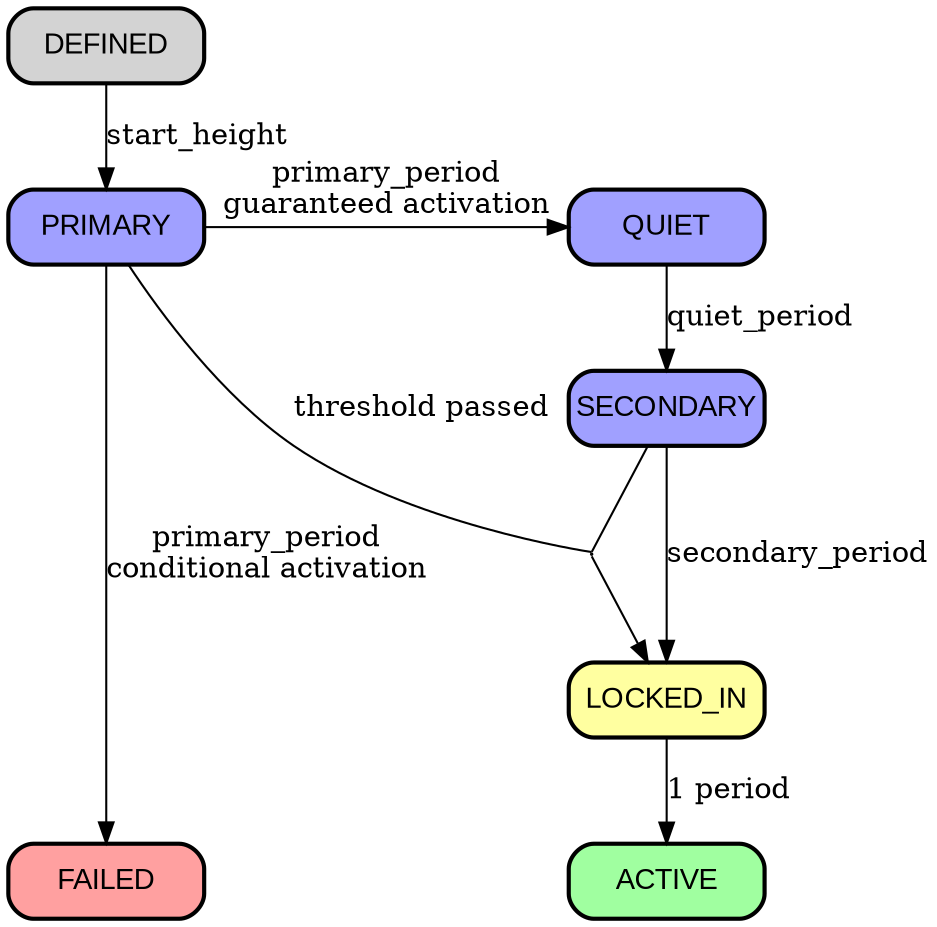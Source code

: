 digraph {
  rankdir=TD;

  node  [style="rounded,filled,bold", shape=box, fixedsize=true, width=1.3, fontname="Arial"];

  edge [weight = 100];
  "DEFINED" -> "PRIMARY" [label="start_height"];
  "PRIMARY" -> "FAILED" [label="primary_period\nconditional activation"];
  "QUIET" -> "SECONDARY" [label="quiet_period"];
  "SECONDARY" -> "LOCKED_IN" [label="secondary_period"];
  "LOCKED_IN" -> "ACTIVE" [label="1 period"];

  edge [weight = 1];
  "PRIMARY" -> "QUIET" [label="primary_period\nguaranteed activation"];

  thresh [shape=point,width=0.01,height=0.01];
  "PRIMARY" -> thresh [dir=none, label="threshold passed"];
  "SECONDARY" -> thresh [dir=none];
  "thresh" -> "LOCKED_IN";

  "PRIMARY" [fillcolor="#a0a0ff"];
  "QUIET" [fillcolor="#a0a0ff"];
  "SECONDARY" [fillcolor="#a0a0ff"];

  "LOCKED_IN" [fillcolor="#ffffa0"];
  "ACTIVE" [fillcolor="#a0ffa0", shape=box];

  "FAILED" [fillcolor="#ffa0a0", shape=box];

  { rank=same; "PRIMARY" "QUIET" }
  { rank=sink; "FAILED" "ACTIVE"; }
}


